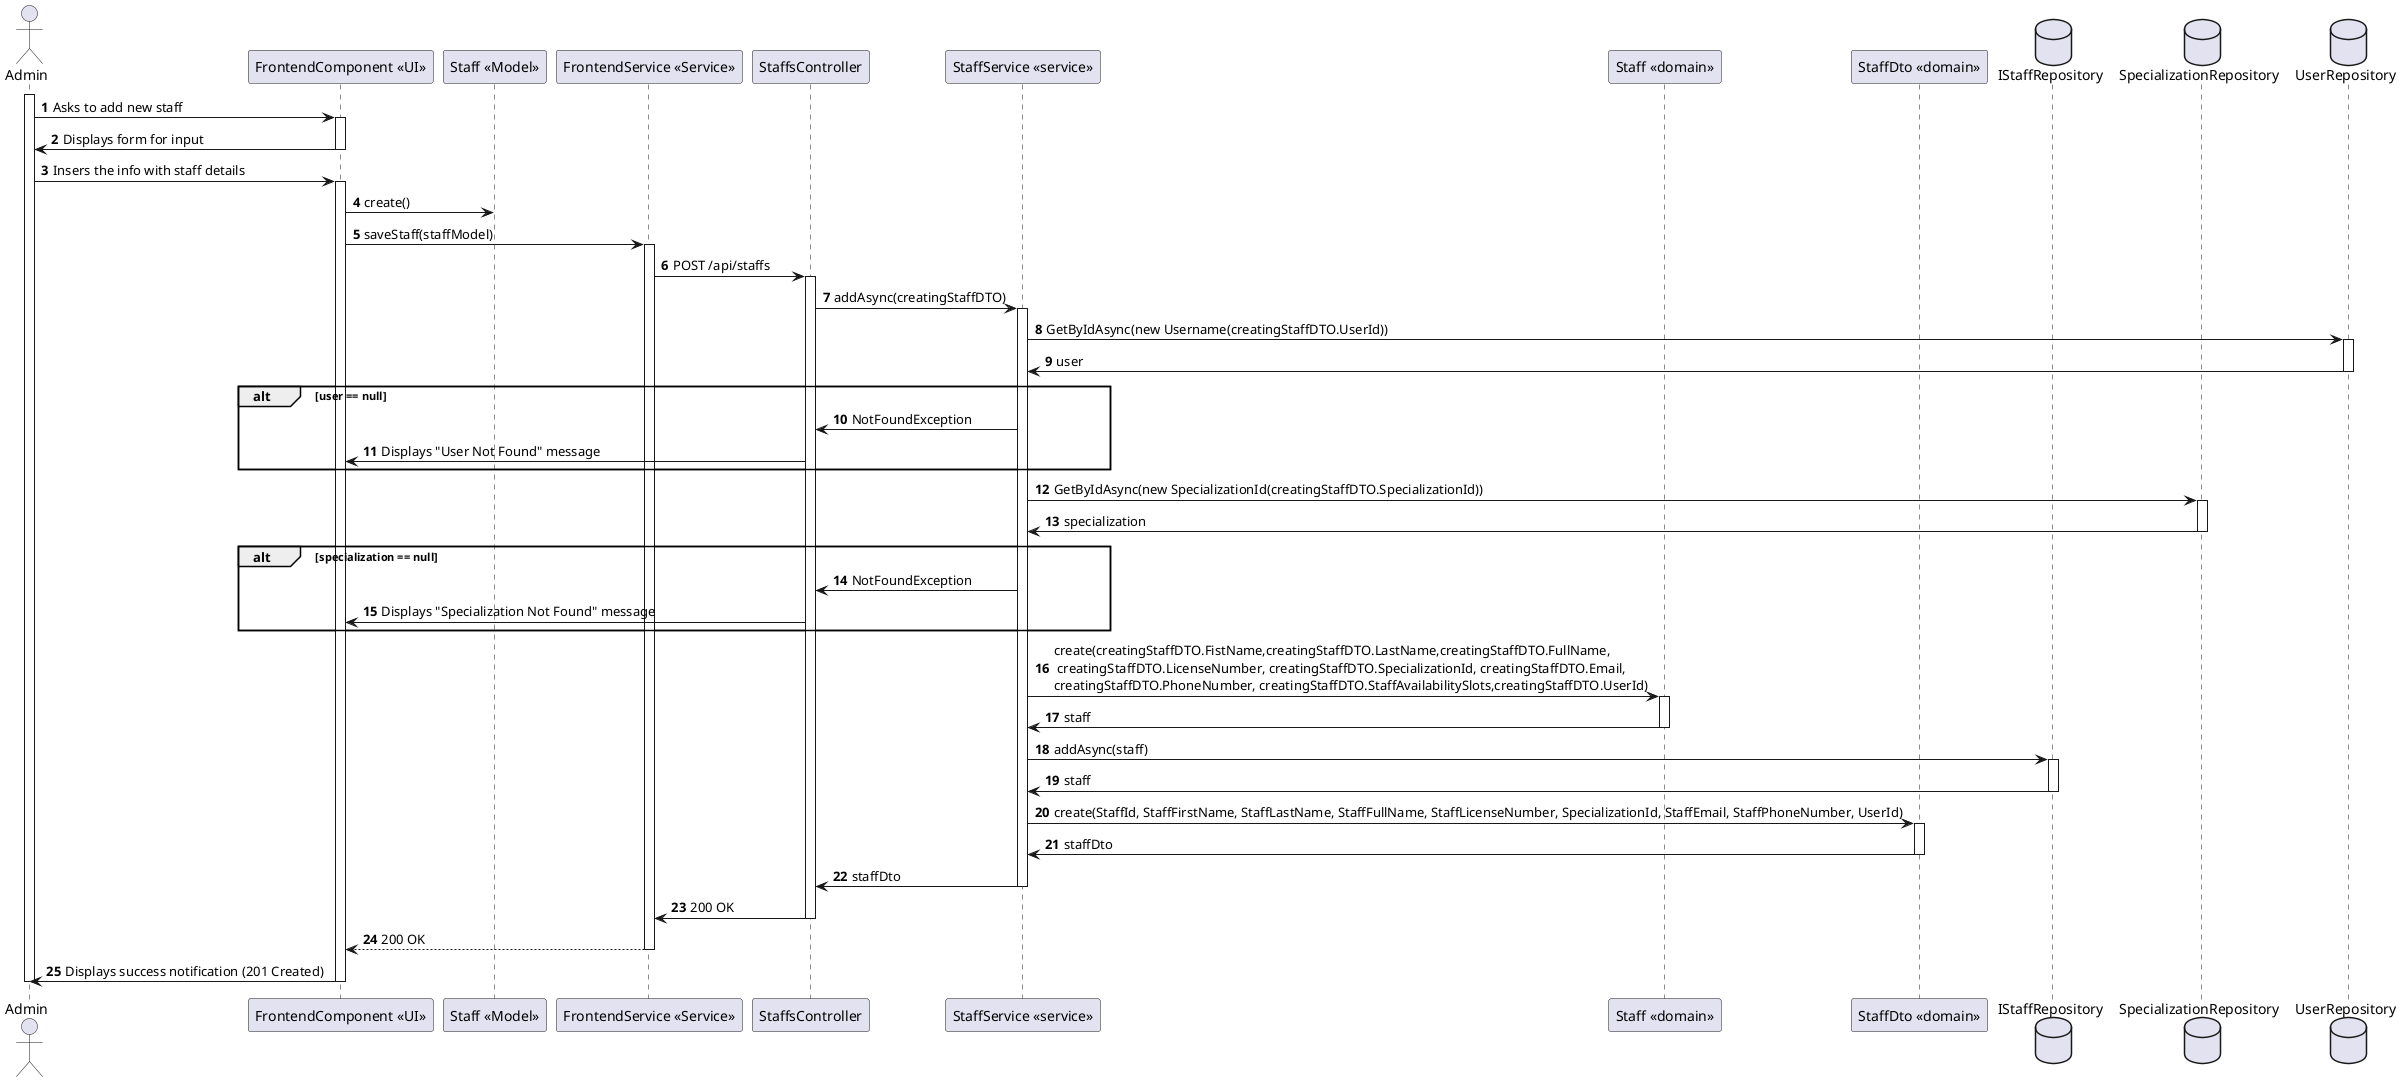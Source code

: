 @startuml 
autonumber
actor Admin as "Admin"
participant Frontend as "FrontendComponent <<UI>>"
participant StaffModel as "Staff <<Model>>"
participant FrontendService as "FrontendService <<Service>>"
participant CTRL as "StaffsController"
participant SERVICE as "StaffService <<service>>"
participant Staff as "Staff <<domain>>"
participant StaffDTO as "StaffDto <<domain>>"
database UserRepository as "UserRepository"
database SpecializationRepository as "SpecializationRepository"
database IStaffRepository as "IStaffRepository"
database SpecializationRepository as "SpecializationRepository"
database UserRepository as "UserRepository"

activate Admin

Admin -> Frontend : Asks to add new staff

activate Frontend
Frontend -> Admin : Displays form for input
deactivate Frontend

Admin -> Frontend : Insers the info with staff details

activate Frontend 

Frontend ->  StaffModel : create()

Frontend -> FrontendService : saveStaff(staffModel)

activate FrontendService
FrontendService -> CTRL : POST /api/staffs

activate CTRL

CTRL -> SERVICE : addAsync(creatingStaffDTO)
activate SERVICE

SERVICE -> UserRepository : GetByIdAsync(new Username(creatingStaffDTO.UserId))

activate UserRepository 

UserRepository -> SERVICE : user

deactivate UserRepository

alt user == null  

SERVICE -> CTRL : NotFoundException

CTRL -> Frontend : Displays "User Not Found" message
end alt 


SERVICE -> SpecializationRepository : GetByIdAsync(new SpecializationId(creatingStaffDTO.SpecializationId))

activate SpecializationRepository 

SpecializationRepository -> SERVICE : specialization

deactivate SpecializationRepository
alt specialization == null  

SERVICE -> CTRL : NotFoundException

CTRL -> Frontend : Displays "Specialization Not Found" message

end alt 

deactivate SpecializationRepository

SERVICE -> Staff : create(creatingStaffDTO.FistName,creatingStaffDTO.LastName,creatingStaffDTO.FullName,\n creatingStaffDTO.LicenseNumber, creatingStaffDTO.SpecializationId, creatingStaffDTO.Email,\ncreatingStaffDTO.PhoneNumber, creatingStaffDTO.StaffAvailabilitySlots,creatingStaffDTO.UserId)

activate Staff 

Staff -> SERVICE : staff
deactivate Staff

SERVICE -> IStaffRepository : addAsync(staff)

activate IStaffRepository 

IStaffRepository -> SERVICE : staff
deactivate IStaffRepository

SERVICE -> StaffDTO : create(StaffId, StaffFirstName, StaffLastName, StaffFullName, StaffLicenseNumber, SpecializationId, StaffEmail, StaffPhoneNumber, UserId)

activate StaffDTO 

StaffDTO -> SERVICE : staffDto
deactivate StaffDTO

SERVICE -> CTRL : staffDto
deactivate SERVICE 

CTRL -> FrontendService : 200 OK
deactivate CTRL 

FrontendService --> Frontend : 200 OK
deactivate FrontendService
Frontend -> Admin : Displays success notification (201 Created)
deactivate Admin
deactivate Frontend
@enduml
